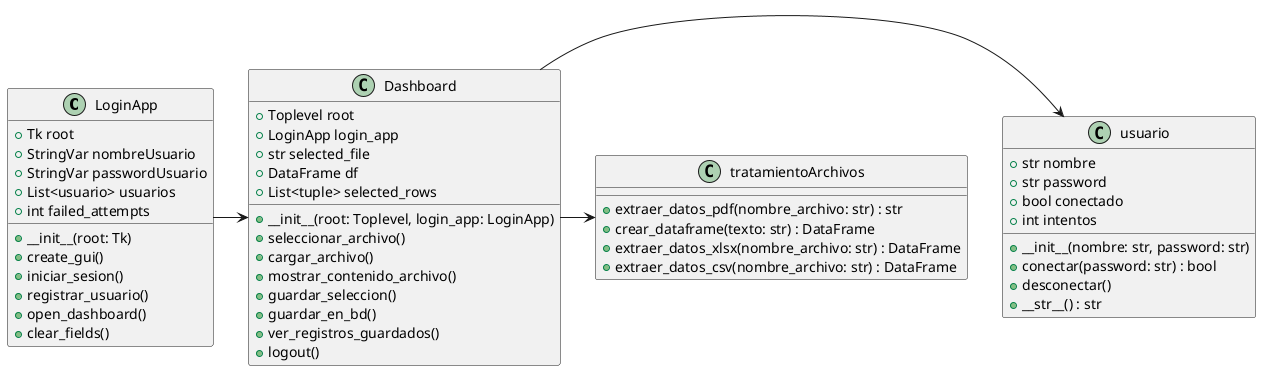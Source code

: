 @startuml Diagrama de clases TP1 - Diseño de sistemas 1

class LoginApp {
    +Tk root
    +StringVar nombreUsuario
    +StringVar passwordUsuario
    +List<usuario> usuarios
    +int failed_attempts
    +__init__(root: Tk)
    +create_gui()
    +iniciar_sesion()
    +registrar_usuario()
    +open_dashboard()
    +clear_fields()
}

class Dashboard {
    +Toplevel root
    +LoginApp login_app
    +str selected_file
    +DataFrame df
    +List<tuple> selected_rows
    +__init__(root: Toplevel, login_app: LoginApp)
    +seleccionar_archivo()
    +cargar_archivo()
    +mostrar_contenido_archivo()
    +guardar_seleccion()
    +guardar_en_bd()
    +ver_registros_guardados()
    +logout()
}

class usuario {
    +str nombre
    +str password
    +bool conectado
    +int intentos
    +__init__(nombre: str, password: str)
    +conectar(password: str) : bool
    +desconectar()
    +__str__() : str
}

class tratamientoArchivos {
    +extraer_datos_pdf(nombre_archivo: str) : str
    +crear_dataframe(texto: str) : DataFrame
    +extraer_datos_xlsx(nombre_archivo: str) : DataFrame
    +extraer_datos_csv(nombre_archivo: str) : DataFrame
}

LoginApp -> Dashboard
Dashboard -> usuario
Dashboard -> tratamientoArchivos


@enduml